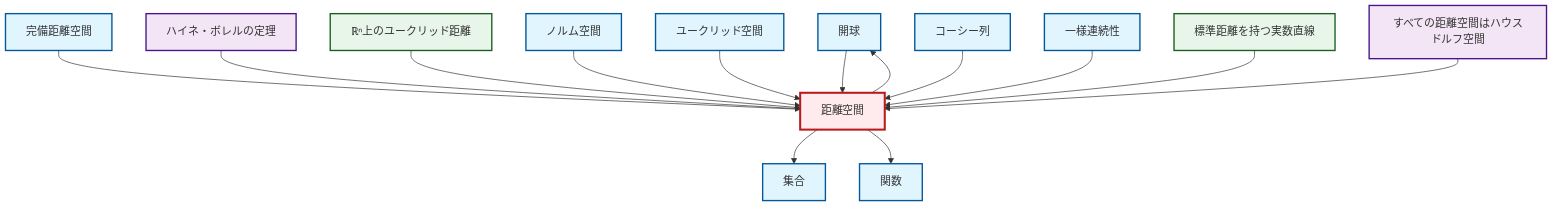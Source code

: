 graph TD
    classDef definition fill:#e1f5fe,stroke:#01579b,stroke-width:2px
    classDef theorem fill:#f3e5f5,stroke:#4a148c,stroke-width:2px
    classDef axiom fill:#fff3e0,stroke:#e65100,stroke-width:2px
    classDef example fill:#e8f5e9,stroke:#1b5e20,stroke-width:2px
    classDef current fill:#ffebee,stroke:#b71c1c,stroke-width:3px
    def-open-ball["開球"]:::definition
    def-cauchy-sequence["コーシー列"]:::definition
    def-metric-space["距離空間"]:::definition
    ex-real-line-metric["標準距離を持つ実数直線"]:::example
    thm-heine-borel["ハイネ・ボレルの定理"]:::theorem
    def-normed-vector-space["ノルム空間"]:::definition
    def-uniform-continuity["一様連続性"]:::definition
    def-function["関数"]:::definition
    def-euclidean-space["ユークリッド空間"]:::definition
    thm-metric-hausdorff["すべての距離空間はハウスドルフ空間"]:::theorem
    def-complete-metric-space["完備距離空間"]:::definition
    def-set["集合"]:::definition
    ex-euclidean-metric["ℝⁿ上のユークリッド距離"]:::example
    def-complete-metric-space --> def-metric-space
    def-metric-space --> def-set
    thm-heine-borel --> def-metric-space
    def-open-ball --> def-metric-space
    ex-euclidean-metric --> def-metric-space
    def-normed-vector-space --> def-metric-space
    def-euclidean-space --> def-metric-space
    def-cauchy-sequence --> def-metric-space
    def-metric-space --> def-function
    def-uniform-continuity --> def-metric-space
    def-metric-space --> def-open-ball
    ex-real-line-metric --> def-metric-space
    thm-metric-hausdorff --> def-metric-space
    class def-metric-space current